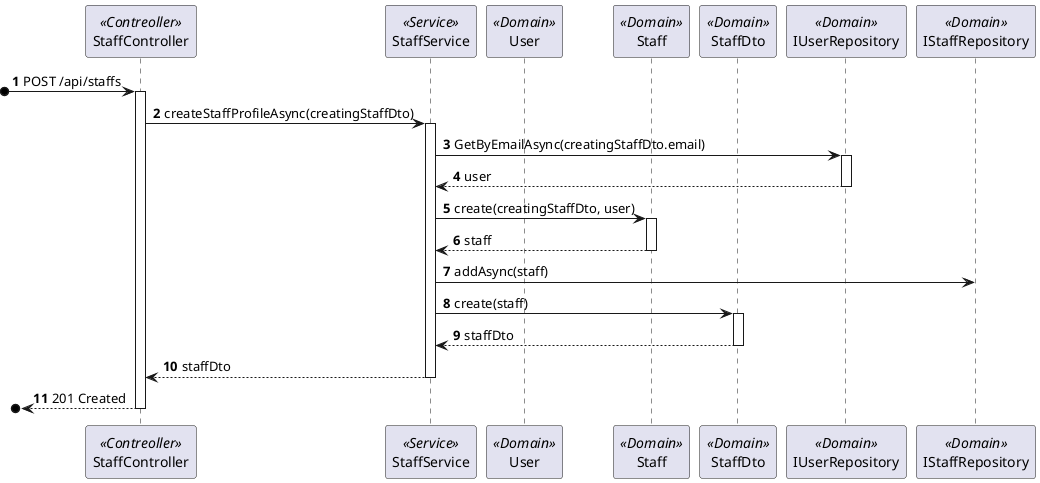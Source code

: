 @startuml process-view-2
autonumber

participant "StaffController" as Controller <<Contreoller>>
participant "StaffService" as Service <<Service>>
participant "User" as User <<Domain>>
participant "Staff" as Staff <<Domain>>
participant "StaffDto" as StaffDto <<Domain>>
participant "IUserRepository" as UserRepository <<Domain>>
participant "IStaffRepository" as StaffRepository <<Domain>>


?o-> Controller : POST /api/staffs
activate Controller
    Controller -> Service : createStaffProfileAsync(creatingStaffDto)
    activate Service
        Service -> UserRepository : GetByEmailAsync(creatingStaffDto.email)
        activate UserRepository
            UserRepository --> Service : user
        deactivate UserRepository
        Service -> Staff : create(creatingStaffDto, user)
        activate Staff
            Staff --> Service : staff
        deactivate Staff
        Service -> StaffRepository : addAsync(staff)
        Service -> StaffDto : create(staff)
        activate StaffDto
            StaffDto --> Service : staffDto
        deactivate StaffDto
        Service --> Controller : staffDto
    deactivate Service
    ?o<-- Controller : 201 Created
deactivate Controller

@enduml